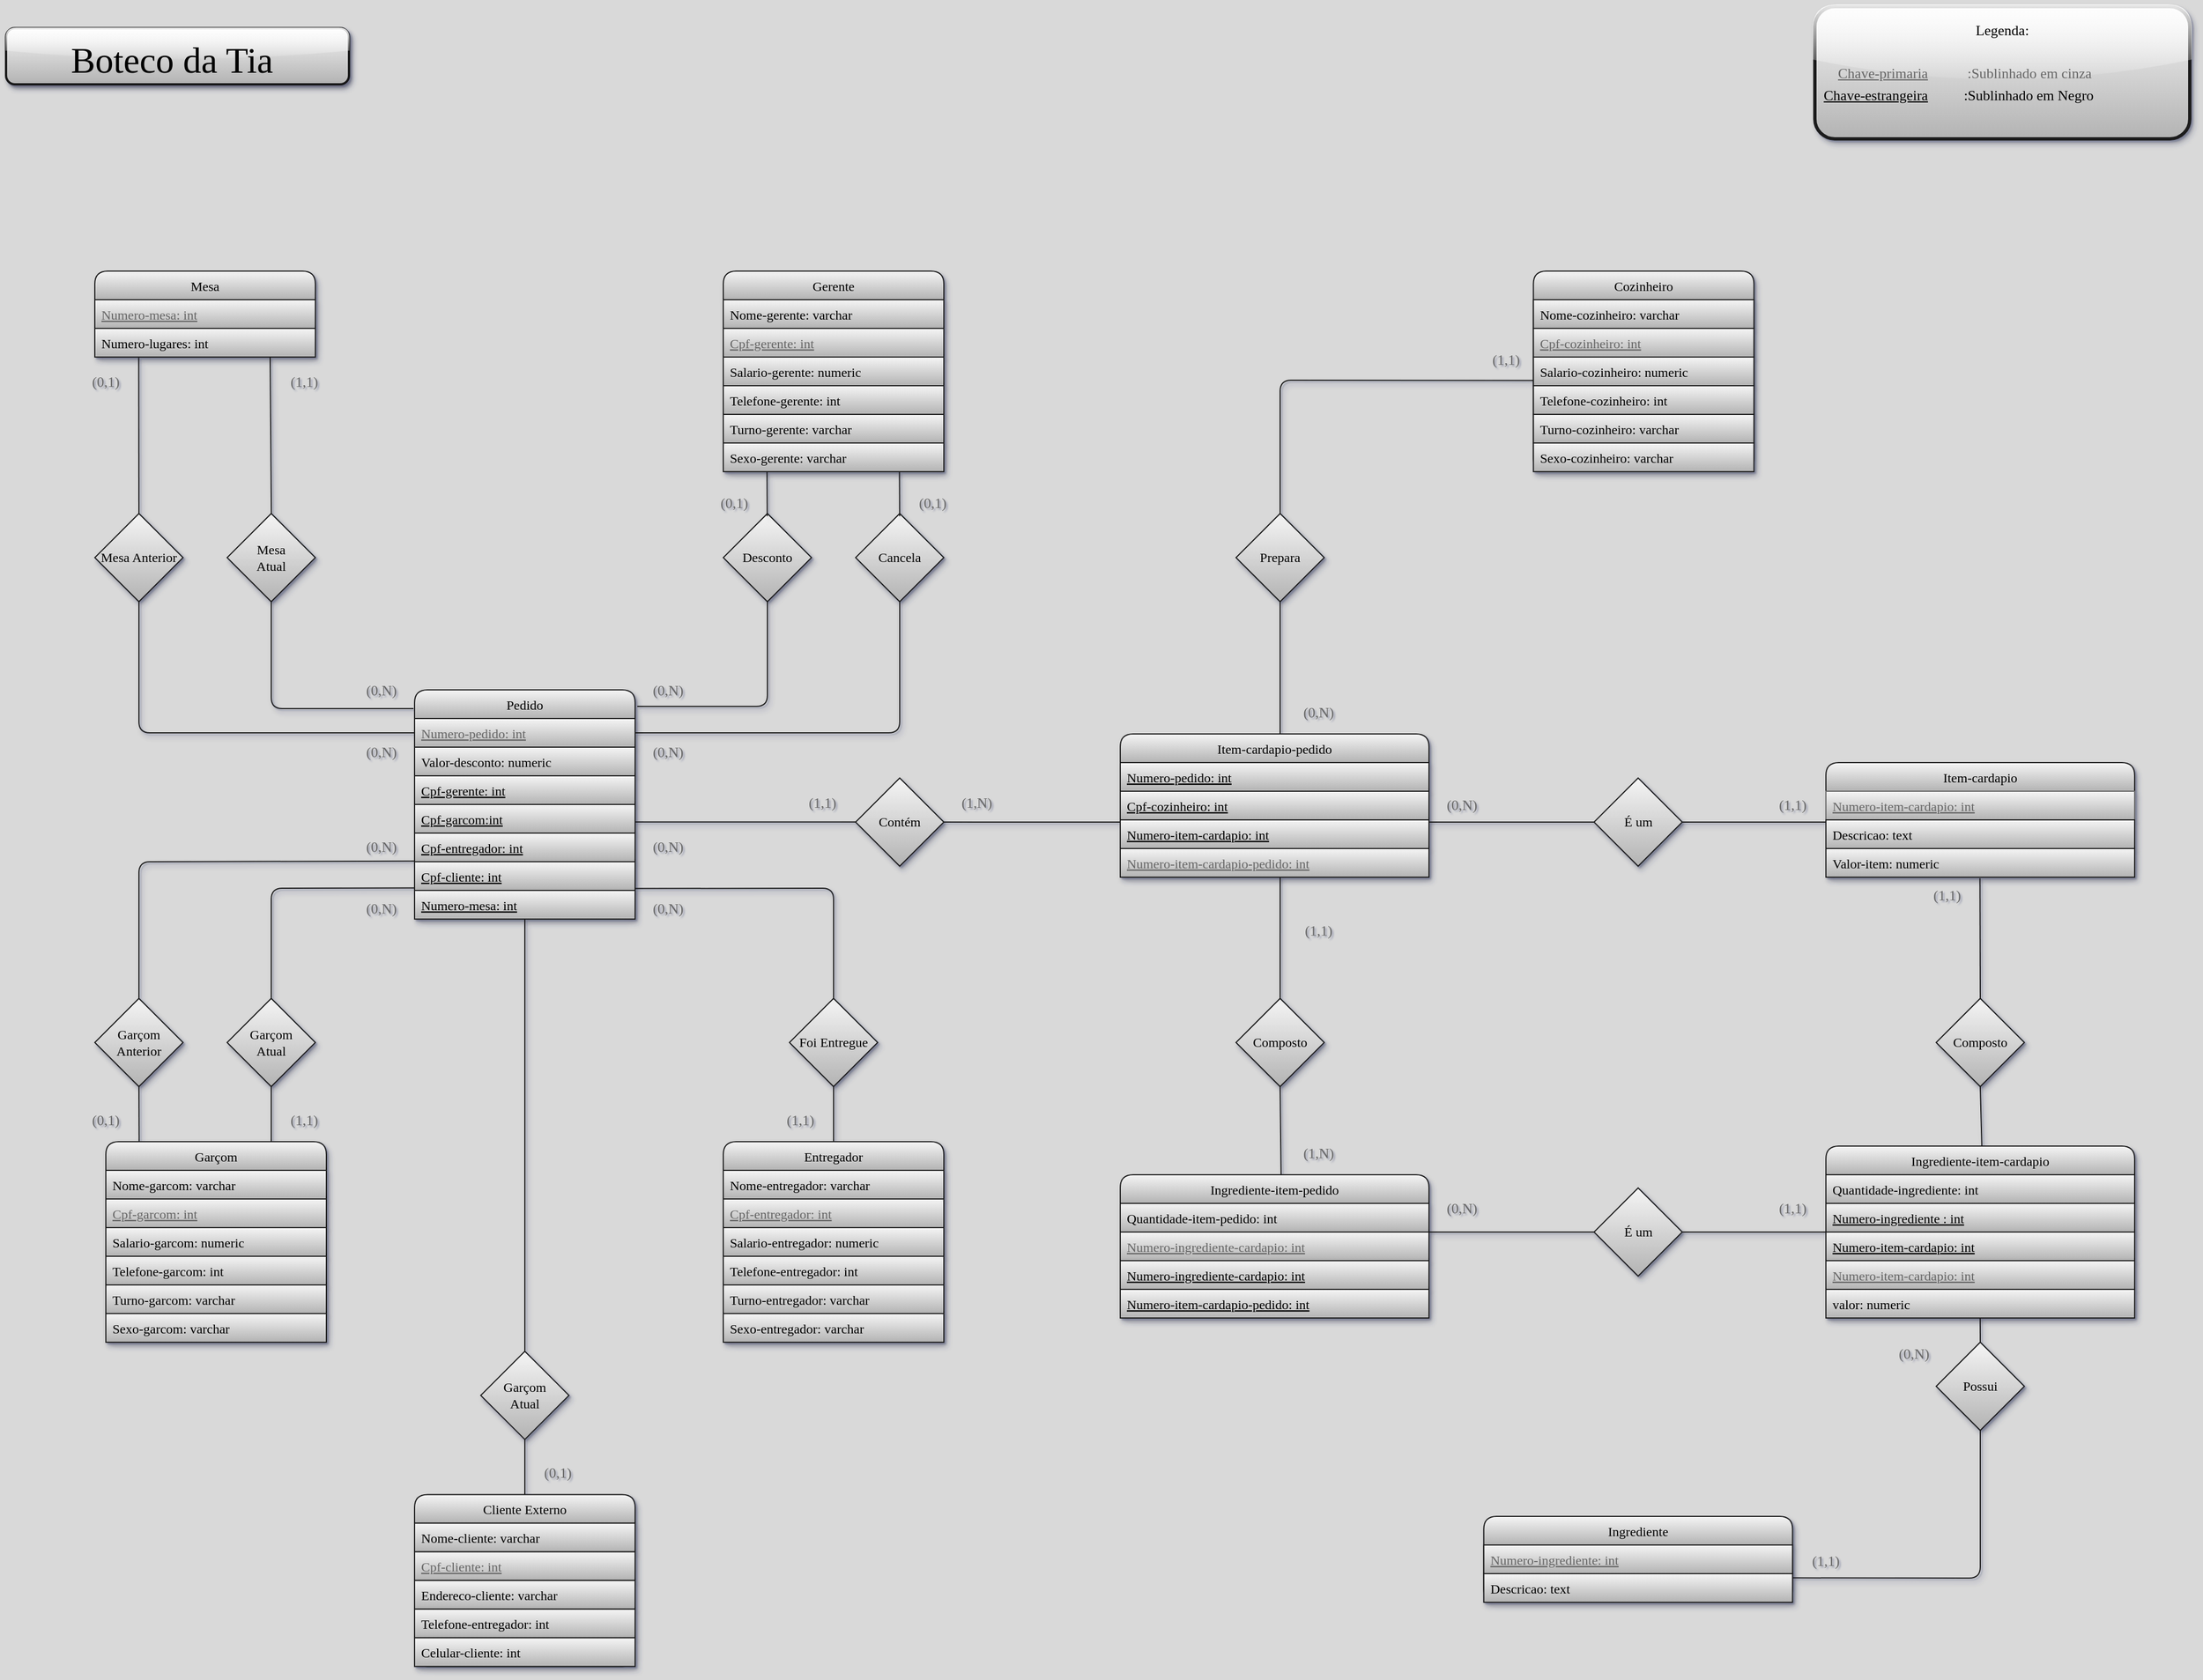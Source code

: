 <mxfile version="13.0.3" type="google"><diagram id="YV3KdfazDG-3xdHnGpaR" name="Page-1"><mxGraphModel dx="538" dy="211" grid="1" gridSize="10" guides="1" tooltips="1" connect="1" arrows="1" fold="1" page="1" pageScale="1" pageWidth="850" pageHeight="1100" background="#D9D9D9" math="0" shadow="1"><root><mxCell id="0"/><mxCell id="1" parent="0"/><mxCell id="jUBcqRV6tDkagBwIsdiO-13" value="" style="group;gradientColor=#b3b3b3;fillColor=none;strokeColor=none;rounded=1;glass=1;shadow=1;fontStyle=0;strokeWidth=3;fontSize=14;fontFamily=Ubuntu;" parent="1" vertex="1" connectable="0"><mxGeometry x="1720" y="120" width="340" height="80" as="geometry"/></mxCell><mxCell id="jUBcqRV6tDkagBwIsdiO-11" value="&lt;div style=&quot;font-size: 13px;&quot;&gt;Legenda:&lt;/div&gt;&lt;div style=&quot;font-size: 13px;&quot;&gt;&lt;br style=&quot;font-size: 13px;&quot;&gt;&lt;/div&gt;&lt;div style=&quot;font-size: 13px;&quot;&gt;&lt;br style=&quot;font-size: 13px;&quot;&gt;&lt;/div&gt;&lt;div style=&quot;font-size: 13px;&quot;&gt;&lt;br style=&quot;font-size: 13px;&quot;&gt;&lt;/div&gt;&lt;div style=&quot;font-size: 13px;&quot;&gt;&lt;br style=&quot;font-size: 13px;&quot;&gt;&lt;/div&gt;&lt;div style=&quot;font-size: 13px;&quot;&gt;&lt;br style=&quot;font-size: 13px;&quot;&gt;&lt;/div&gt;" style="rounded=1;whiteSpace=wrap;html=1;align=center;gradientColor=#b3b3b3;fillColor=#f5f5f5;strokeColor=#1A1A1A;shadow=1;glass=1;fontStyle=0;strokeWidth=3;fontSize=13;fontFamily=Ubuntu;" parent="jUBcqRV6tDkagBwIsdiO-13" vertex="1"><mxGeometry y="-40" width="340" height="120" as="geometry"/></mxCell><mxCell id="jUBcqRV6tDkagBwIsdiO-9" value="&amp;nbsp;&amp;nbsp;&amp;nbsp; &lt;u style=&quot;font-size: 13px&quot;&gt;&lt;font style=&quot;font-size: 13px&quot;&gt;Chave-primaria&lt;/font&gt;&lt;/u&gt;&lt;span style=&quot;font-size: 13px&quot;&gt;&lt;font style=&quot;font-size: 13px&quot;&gt;&amp;nbsp;&amp;nbsp;&amp;nbsp;&amp;nbsp;&amp;nbsp;&amp;nbsp;&amp;nbsp;&amp;nbsp;&amp;nbsp;&amp;nbsp; &lt;/font&gt;&lt;/span&gt;&lt;span style=&quot;font-size: 13px&quot;&gt;&lt;font style=&quot;font-size: 13px&quot;&gt;:&lt;/font&gt;&lt;/span&gt;&lt;span style=&quot;font-size: 13px&quot;&gt;&lt;font style=&quot;font-size: 13px&quot;&gt;Sublinhado&lt;/font&gt;&lt;/span&gt; em cinza" style="text;html=1;strokeColor=none;fillColor=none;align=left;verticalAlign=middle;whiteSpace=wrap;rounded=0;gradientColor=none;shadow=1;glass=1;fontStyle=0;strokeWidth=3;fontSize=13;fontColor=#666666;fontFamily=Ubuntu;" parent="jUBcqRV6tDkagBwIsdiO-13" vertex="1"><mxGeometry x="6.069" y="10" width="325.431" height="20" as="geometry"/></mxCell><mxCell id="jUBcqRV6tDkagBwIsdiO-10" value="&lt;u&gt;&lt;span style=&quot;font-size: 13px&quot;&gt;&lt;font style=&quot;font-size: 13px&quot;&gt;Chave-estrangeira&lt;/font&gt;&lt;/span&gt;&lt;/u&gt;&lt;span style=&quot;font-size: 13px&quot;&gt;&lt;font style=&quot;font-size: 13px&quot;&gt; &amp;nbsp;&amp;nbsp; &amp;nbsp; &amp;nbsp; &amp;nbsp; :Sublinhado em Negro&lt;/font&gt;&lt;/span&gt;&lt;u&gt;&lt;span style=&quot;font-size: 13px&quot;&gt;&lt;font style=&quot;font-size: 13px&quot;&gt;&lt;br&gt;&lt;/font&gt;&lt;/span&gt;&lt;/u&gt;" style="text;html=1;strokeColor=none;fillColor=none;align=left;verticalAlign=middle;whiteSpace=wrap;rounded=0;gradientColor=none;shadow=1;glass=1;fontStyle=0;strokeWidth=3;fontSize=13;fontColor=#000000;fontFamily=Ubuntu;" parent="jUBcqRV6tDkagBwIsdiO-13" vertex="1"><mxGeometry x="6.069" y="30" width="316.931" height="20" as="geometry"/></mxCell><mxCell id="jUBcqRV6tDkagBwIsdiO-94" value="&lt;div&gt;Mesa Anterior&lt;/div&gt;" style="rhombus;whiteSpace=wrap;html=1;rounded=0;shadow=1;glass=0;align=center;gradientColor=#b3b3b3;fillColor=#f5f5f5;strokeColor=#1A1A1A;fontStyle=0;fontFamily=Ubuntu;" parent="1" vertex="1"><mxGeometry x="160" y="540" width="80" height="80" as="geometry"/></mxCell><mxCell id="jUBcqRV6tDkagBwIsdiO-95" value="&lt;div&gt;Mesa &lt;br&gt;&lt;/div&gt;&lt;div&gt;Atual&lt;/div&gt;" style="rhombus;whiteSpace=wrap;html=1;rounded=0;shadow=1;glass=0;align=center;gradientColor=#b3b3b3;fillColor=#f5f5f5;strokeColor=#1A1A1A;fontStyle=0;fontFamily=Ubuntu;" parent="1" vertex="1"><mxGeometry x="280" y="540" width="80" height="80" as="geometry"/></mxCell><mxCell id="jUBcqRV6tDkagBwIsdiO-96" value="Desconto" style="rhombus;whiteSpace=wrap;html=1;rounded=0;shadow=1;glass=0;align=center;gradientColor=#b3b3b3;fillColor=#f5f5f5;strokeColor=#1A1A1A;fontStyle=0;fontFamily=Ubuntu;" parent="1" vertex="1"><mxGeometry x="730" y="540" width="80" height="80" as="geometry"/></mxCell><mxCell id="jUBcqRV6tDkagBwIsdiO-97" value="Cancela" style="rhombus;whiteSpace=wrap;html=1;rounded=0;shadow=1;glass=0;align=center;gradientColor=#b3b3b3;fillColor=#f5f5f5;strokeColor=#1A1A1A;fontStyle=0;fontFamily=Ubuntu;" parent="1" vertex="1"><mxGeometry x="850" y="540" width="80" height="80" as="geometry"/></mxCell><mxCell id="jUBcqRV6tDkagBwIsdiO-98" value="" style="endArrow=none;html=1;fontColor=#000000;exitX=0.5;exitY=0;exitDx=0;exitDy=0;entryX=0.199;entryY=1.022;entryDx=0;entryDy=0;entryPerimeter=0;gradientColor=#b3b3b3;fillColor=#f5f5f5;strokeColor=#1A1A1A;shadow=1;fontStyle=0;fontFamily=Ubuntu;" parent="1" source="jUBcqRV6tDkagBwIsdiO-94" target="jUBcqRV6tDkagBwIsdiO-20" edge="1"><mxGeometry width="50" height="50" relative="1" as="geometry"><mxPoint x="720" y="640" as="sourcePoint"/><mxPoint x="770" y="590" as="targetPoint"/></mxGeometry></mxCell><mxCell id="jUBcqRV6tDkagBwIsdiO-99" value="" style="endArrow=none;html=1;fontColor=#000000;exitX=0.5;exitY=0;exitDx=0;exitDy=0;entryX=0.795;entryY=1.003;entryDx=0;entryDy=0;entryPerimeter=0;gradientColor=#b3b3b3;fillColor=#f5f5f5;strokeColor=#1A1A1A;shadow=1;fontStyle=0;fontFamily=Ubuntu;" parent="1" target="jUBcqRV6tDkagBwIsdiO-20" edge="1"><mxGeometry width="50" height="50" relative="1" as="geometry"><mxPoint x="320.1" y="540" as="sourcePoint"/><mxPoint x="319.9" y="499.572" as="targetPoint"/></mxGeometry></mxCell><mxCell id="jUBcqRV6tDkagBwIsdiO-100" value="" style="endArrow=none;html=1;fontColor=#000000;exitX=0.5;exitY=0;exitDx=0;exitDy=0;entryX=0.199;entryY=1.022;entryDx=0;entryDy=0;entryPerimeter=0;gradientColor=#b3b3b3;fillColor=#f5f5f5;strokeColor=#1A1A1A;shadow=1;fontStyle=0;fontFamily=Ubuntu;" parent="1" edge="1"><mxGeometry width="50" height="50" relative="1" as="geometry"><mxPoint x="769.86" y="542.43" as="sourcePoint"/><mxPoint x="769.66" y="502.002" as="targetPoint"/></mxGeometry></mxCell><mxCell id="jUBcqRV6tDkagBwIsdiO-101" value="" style="endArrow=none;html=1;fontColor=#000000;exitX=0.5;exitY=0;exitDx=0;exitDy=0;entryX=0.199;entryY=1.022;entryDx=0;entryDy=0;entryPerimeter=0;gradientColor=#b3b3b3;fillColor=#f5f5f5;strokeColor=#1A1A1A;shadow=1;fontStyle=0;fontFamily=Ubuntu;" parent="1" edge="1"><mxGeometry width="50" height="50" relative="1" as="geometry"><mxPoint x="889.96" y="542.43" as="sourcePoint"/><mxPoint x="889.76" y="502.002" as="targetPoint"/></mxGeometry></mxCell><mxCell id="jUBcqRV6tDkagBwIsdiO-102" value="" style="endArrow=none;html=1;fontColor=#000000;exitX=0.5;exitY=1;exitDx=0;exitDy=0;entryX=0;entryY=0.5;entryDx=0;entryDy=0;gradientColor=#b3b3b3;fillColor=#f5f5f5;strokeColor=#1A1A1A;shadow=1;fontStyle=0;fontFamily=Ubuntu;" parent="1" source="jUBcqRV6tDkagBwIsdiO-94" target="jUBcqRV6tDkagBwIsdiO-55" edge="1"><mxGeometry width="50" height="50" relative="1" as="geometry"><mxPoint x="440" y="610" as="sourcePoint"/><mxPoint x="490" y="560" as="targetPoint"/><Array as="points"><mxPoint x="200" y="739"/></Array></mxGeometry></mxCell><mxCell id="jUBcqRV6tDkagBwIsdiO-103" value="" style="endArrow=none;html=1;fontColor=#000000;exitX=0.5;exitY=1;exitDx=0;exitDy=0;entryX=-0.005;entryY=0.082;entryDx=0;entryDy=0;entryPerimeter=0;gradientColor=#b3b3b3;fillColor=#f5f5f5;strokeColor=#1A1A1A;shadow=1;fontStyle=0;fontFamily=Ubuntu;" parent="1" source="jUBcqRV6tDkagBwIsdiO-95" target="jUBcqRV6tDkagBwIsdiO-43" edge="1"><mxGeometry width="50" height="50" relative="1" as="geometry"><mxPoint x="210" y="630" as="sourcePoint"/><mxPoint x="460" y="749" as="targetPoint"/><Array as="points"><mxPoint x="320" y="717"/></Array></mxGeometry></mxCell><mxCell id="jUBcqRV6tDkagBwIsdiO-104" value="" style="endArrow=none;html=1;fontColor=#000000;entryX=0.5;entryY=1;entryDx=0;entryDy=0;exitX=1.01;exitY=0.072;exitDx=0;exitDy=0;exitPerimeter=0;gradientColor=#b3b3b3;fillColor=#f5f5f5;strokeColor=#1A1A1A;shadow=1;fontStyle=0;fontFamily=Ubuntu;" parent="1" source="jUBcqRV6tDkagBwIsdiO-43" target="jUBcqRV6tDkagBwIsdiO-96" edge="1"><mxGeometry width="50" height="50" relative="1" as="geometry"><mxPoint x="550" y="650" as="sourcePoint"/><mxPoint x="600" y="600" as="targetPoint"/><Array as="points"><mxPoint x="770" y="715"/></Array></mxGeometry></mxCell><mxCell id="jUBcqRV6tDkagBwIsdiO-105" value="" style="endArrow=none;html=1;fontColor=#000000;entryX=0.5;entryY=1;entryDx=0;entryDy=0;exitX=1;exitY=0.5;exitDx=0;exitDy=0;gradientColor=#b3b3b3;fillColor=#f5f5f5;strokeColor=#1A1A1A;shadow=1;fontStyle=0;fontFamily=Ubuntu;" parent="1" source="jUBcqRV6tDkagBwIsdiO-55" target="jUBcqRV6tDkagBwIsdiO-97" edge="1"><mxGeometry width="50" height="50" relative="1" as="geometry"><mxPoint x="550" y="650" as="sourcePoint"/><mxPoint x="600" y="600" as="targetPoint"/><Array as="points"><mxPoint x="890" y="739"/></Array></mxGeometry></mxCell><mxCell id="jUBcqRV6tDkagBwIsdiO-106" value="&lt;div&gt;Garçom Anterior&lt;/div&gt;" style="rhombus;whiteSpace=wrap;html=1;rounded=0;shadow=1;glass=0;align=center;gradientColor=#b3b3b3;fillColor=#f5f5f5;strokeColor=#1A1A1A;fontStyle=0;fontFamily=Ubuntu;" parent="1" vertex="1"><mxGeometry x="160" y="980" width="80" height="80" as="geometry"/></mxCell><mxCell id="jUBcqRV6tDkagBwIsdiO-107" value="&lt;div&gt;Garçom&lt;br&gt;&lt;/div&gt;&lt;div&gt;Atual&lt;/div&gt;" style="rhombus;whiteSpace=wrap;html=1;rounded=0;shadow=1;glass=0;align=center;gradientColor=#b3b3b3;fillColor=#f5f5f5;strokeColor=#1A1A1A;fontStyle=0;fontFamily=Ubuntu;" parent="1" vertex="1"><mxGeometry x="280" y="980" width="80" height="80" as="geometry"/></mxCell><mxCell id="jUBcqRV6tDkagBwIsdiO-108" value="" style="endArrow=none;html=1;fontColor=#000000;exitX=0.5;exitY=0;exitDx=0;exitDy=0;entryX=0;entryY=0.915;entryDx=0;entryDy=0;entryPerimeter=0;gradientColor=#b3b3b3;fillColor=#f5f5f5;strokeColor=#1A1A1A;shadow=1;fontStyle=0;fontFamily=Ubuntu;" parent="1" source="jUBcqRV6tDkagBwIsdiO-107" target="jUBcqRV6tDkagBwIsdiO-52" edge="1"><mxGeometry width="50" height="50" relative="1" as="geometry"><mxPoint x="650" y="920" as="sourcePoint"/><mxPoint x="700" y="870" as="targetPoint"/><Array as="points"><mxPoint x="320" y="880"/></Array></mxGeometry></mxCell><mxCell id="jUBcqRV6tDkagBwIsdiO-109" value="" style="endArrow=none;html=1;fontColor=#000000;entryX=-0.001;entryY=0.976;entryDx=0;entryDy=0;entryPerimeter=0;exitX=0.5;exitY=0;exitDx=0;exitDy=0;gradientColor=#b3b3b3;fillColor=#f5f5f5;strokeColor=#1A1A1A;shadow=1;fontStyle=0;fontFamily=Ubuntu;" parent="1" source="jUBcqRV6tDkagBwIsdiO-106" target="jUBcqRV6tDkagBwIsdiO-51" edge="1"><mxGeometry width="50" height="50" relative="1" as="geometry"><mxPoint x="650" y="920" as="sourcePoint"/><mxPoint x="700" y="870" as="targetPoint"/><Array as="points"><mxPoint x="200" y="856"/></Array></mxGeometry></mxCell><mxCell id="jUBcqRV6tDkagBwIsdiO-110" value="" style="endArrow=none;html=1;fontColor=#000000;entryX=0.5;entryY=1;entryDx=0;entryDy=0;exitX=0.151;exitY=-0.001;exitDx=0;exitDy=0;exitPerimeter=0;gradientColor=#b3b3b3;fillColor=#f5f5f5;strokeColor=#1A1A1A;shadow=1;fontStyle=0;fontFamily=Ubuntu;" parent="1" source="jUBcqRV6tDkagBwIsdiO-21" target="jUBcqRV6tDkagBwIsdiO-106" edge="1"><mxGeometry width="50" height="50" relative="1" as="geometry"><mxPoint x="350" y="1080" as="sourcePoint"/><mxPoint x="400" y="1030" as="targetPoint"/></mxGeometry></mxCell><mxCell id="jUBcqRV6tDkagBwIsdiO-111" value="" style="endArrow=none;html=1;fontColor=#000000;entryX=0.5;entryY=1;entryDx=0;entryDy=0;exitX=0.75;exitY=0;exitDx=0;exitDy=0;gradientColor=#b3b3b3;fillColor=#f5f5f5;strokeColor=#1A1A1A;shadow=1;fontStyle=0;fontFamily=Ubuntu;" parent="1" source="jUBcqRV6tDkagBwIsdiO-21" target="jUBcqRV6tDkagBwIsdiO-107" edge="1"><mxGeometry width="50" height="50" relative="1" as="geometry"><mxPoint x="350" y="1080" as="sourcePoint"/><mxPoint x="400" y="1030" as="targetPoint"/></mxGeometry></mxCell><mxCell id="jUBcqRV6tDkagBwIsdiO-112" value="Foi Entregue" style="rhombus;whiteSpace=wrap;html=1;rounded=0;shadow=1;glass=0;align=center;gradientColor=#b3b3b3;fillColor=#f5f5f5;strokeColor=#1A1A1A;fontStyle=0;fontFamily=Ubuntu;" parent="1" vertex="1"><mxGeometry x="790" y="980" width="80" height="80" as="geometry"/></mxCell><mxCell id="jUBcqRV6tDkagBwIsdiO-113" value="" style="endArrow=none;html=1;fontColor=#000000;entryX=0.5;entryY=0;entryDx=0;entryDy=0;exitX=1.001;exitY=0.933;exitDx=0;exitDy=0;exitPerimeter=0;gradientColor=#b3b3b3;fillColor=#f5f5f5;strokeColor=#1A1A1A;shadow=1;fontStyle=0;fontFamily=Ubuntu;" parent="1" source="jUBcqRV6tDkagBwIsdiO-52" target="jUBcqRV6tDkagBwIsdiO-112" edge="1"><mxGeometry width="50" height="50" relative="1" as="geometry"><mxPoint x="660" y="880" as="sourcePoint"/><mxPoint x="810" y="890" as="targetPoint"/><Array as="points"><mxPoint x="830" y="880"/></Array></mxGeometry></mxCell><mxCell id="jUBcqRV6tDkagBwIsdiO-114" value="" style="endArrow=none;html=1;fontColor=#000000;entryX=0.5;entryY=1;entryDx=0;entryDy=0;exitX=0.5;exitY=0;exitDx=0;exitDy=0;gradientColor=#b3b3b3;fillColor=#f5f5f5;strokeColor=#1A1A1A;shadow=1;fontStyle=0;fontFamily=Ubuntu;" parent="1" source="jUBcqRV6tDkagBwIsdiO-28" target="jUBcqRV6tDkagBwIsdiO-112" edge="1"><mxGeometry width="50" height="50" relative="1" as="geometry"><mxPoint x="730" y="1070" as="sourcePoint"/><mxPoint x="780" y="1020" as="targetPoint"/></mxGeometry></mxCell><mxCell id="jUBcqRV6tDkagBwIsdiO-116" value="&lt;div&gt;Garçom&lt;br&gt;&lt;/div&gt;&lt;div&gt;Atual&lt;/div&gt;" style="rhombus;whiteSpace=wrap;html=1;rounded=0;shadow=1;glass=0;align=center;gradientColor=#b3b3b3;fillColor=#f5f5f5;strokeColor=#1A1A1A;fontStyle=0;fontFamily=Ubuntu;" parent="1" vertex="1"><mxGeometry x="510" y="1300.21" width="80" height="80" as="geometry"/></mxCell><mxCell id="jUBcqRV6tDkagBwIsdiO-117" value="" style="endArrow=none;html=1;fontColor=#000000;exitX=0.5;exitY=0;exitDx=0;exitDy=0;gradientColor=#b3b3b3;fillColor=#f5f5f5;strokeColor=#1A1A1A;shadow=1;fontStyle=0;fontFamily=Ubuntu;" parent="1" source="jUBcqRV6tDkagBwIsdiO-116" target="jUBcqRV6tDkagBwIsdiO-53" edge="1"><mxGeometry width="50" height="50" relative="1" as="geometry"><mxPoint x="880" y="1240.21" as="sourcePoint"/><mxPoint x="720" y="1199" as="targetPoint"/><Array as="points"><mxPoint x="550" y="1200.21"/></Array></mxGeometry></mxCell><mxCell id="jUBcqRV6tDkagBwIsdiO-118" value="" style="endArrow=none;html=1;fontColor=#000000;entryX=0.5;entryY=1;entryDx=0;entryDy=0;exitX=0.75;exitY=0;exitDx=0;exitDy=0;gradientColor=#b3b3b3;fillColor=#f5f5f5;strokeColor=#1A1A1A;shadow=1;fontStyle=0;fontFamily=Ubuntu;" parent="1" target="jUBcqRV6tDkagBwIsdiO-116" edge="1"><mxGeometry width="50" height="50" relative="1" as="geometry"><mxPoint x="550" y="1430.21" as="sourcePoint"/><mxPoint x="630" y="1350.21" as="targetPoint"/></mxGeometry></mxCell><mxCell id="jUBcqRV6tDkagBwIsdiO-122" value="Prepara" style="rhombus;whiteSpace=wrap;html=1;rounded=0;shadow=1;glass=0;align=center;gradientColor=#b3b3b3;fillColor=#f5f5f5;strokeColor=#1A1A1A;fontStyle=0;fontFamily=Ubuntu;" parent="1" vertex="1"><mxGeometry x="1195" y="540" width="80" height="80" as="geometry"/></mxCell><mxCell id="jUBcqRV6tDkagBwIsdiO-123" value="" style="endArrow=none;html=1;fontColor=#000000;exitX=0.5;exitY=0;exitDx=0;exitDy=0;entryX=0.001;entryY=0.817;entryDx=0;entryDy=0;entryPerimeter=0;gradientColor=#b3b3b3;fillColor=#f5f5f5;strokeColor=#1A1A1A;shadow=1;fontStyle=0;fontFamily=Ubuntu;" parent="1" source="jUBcqRV6tDkagBwIsdiO-122" target="jUBcqRV6tDkagBwIsdiO-38" edge="1"><mxGeometry width="50" height="50" relative="1" as="geometry"><mxPoint x="1240" y="520" as="sourcePoint"/><mxPoint x="1370" y="419.79" as="targetPoint"/><Array as="points"><mxPoint x="1235" y="419"/></Array></mxGeometry></mxCell><mxCell id="jUBcqRV6tDkagBwIsdiO-124" value="" style="endArrow=none;html=1;fontColor=#000000;entryX=0.5;entryY=1;entryDx=0;entryDy=0;exitX=0.75;exitY=0;exitDx=0;exitDy=0;gradientColor=#b3b3b3;fillColor=#f5f5f5;strokeColor=#1A1A1A;shadow=1;fontStyle=0;fontFamily=Ubuntu;" parent="1" target="jUBcqRV6tDkagBwIsdiO-122" edge="1"><mxGeometry width="50" height="50" relative="1" as="geometry"><mxPoint x="1235" y="740" as="sourcePoint"/><mxPoint x="1315" y="660" as="targetPoint"/></mxGeometry></mxCell><mxCell id="jUBcqRV6tDkagBwIsdiO-125" value="" style="endArrow=none;html=1;fontColor=#000000;exitX=0.999;exitY=0.611;exitDx=0;exitDy=0;exitPerimeter=0;gradientColor=#b3b3b3;fillColor=#f5f5f5;strokeColor=#1A1A1A;shadow=1;fontStyle=0;fontFamily=Ubuntu;" parent="1" source="jUBcqRV6tDkagBwIsdiO-50" edge="1"><mxGeometry width="50" height="50" relative="1" as="geometry"><mxPoint x="970" y="820" as="sourcePoint"/><mxPoint x="1090" y="820" as="targetPoint"/></mxGeometry></mxCell><mxCell id="jUBcqRV6tDkagBwIsdiO-119" value="Contém" style="rhombus;whiteSpace=wrap;html=1;rounded=0;shadow=1;glass=0;align=center;gradientColor=#b3b3b3;fillColor=#f5f5f5;strokeColor=#1A1A1A;fontStyle=0;fontFamily=Ubuntu;" parent="1" vertex="1"><mxGeometry x="850" y="780" width="80" height="80" as="geometry"/></mxCell><mxCell id="jUBcqRV6tDkagBwIsdiO-126" value="" style="endArrow=none;html=1;fontColor=#000000;entryX=0.001;entryY=0.078;entryDx=0;entryDy=0;entryPerimeter=0;gradientColor=#b3b3b3;fillColor=#f5f5f5;strokeColor=#1A1A1A;shadow=1;fontStyle=0;fontFamily=Ubuntu;" parent="1" edge="1"><mxGeometry width="50" height="50" relative="1" as="geometry"><mxPoint x="1370" y="820" as="sourcePoint"/><mxPoint x="1730.0" y="820.028" as="targetPoint"/></mxGeometry></mxCell><mxCell id="jUBcqRV6tDkagBwIsdiO-127" value="É um" style="rhombus;whiteSpace=wrap;html=1;rounded=0;shadow=1;glass=0;align=center;gradientColor=#b3b3b3;fillColor=#f5f5f5;strokeColor=#1A1A1A;fontStyle=0;fontFamily=Ubuntu;" parent="1" vertex="1"><mxGeometry x="1519.72" y="780" width="80" height="80" as="geometry"/></mxCell><mxCell id="jUBcqRV6tDkagBwIsdiO-128" value="" style="endArrow=none;html=1;fontColor=#000000;entryX=0.001;entryY=0.078;entryDx=0;entryDy=0;entryPerimeter=0;gradientColor=#b3b3b3;fillColor=#f5f5f5;strokeColor=#1A1A1A;shadow=1;fontStyle=0;fontFamily=Ubuntu;" parent="1" edge="1"><mxGeometry width="50" height="50" relative="1" as="geometry"><mxPoint x="1370" y="1192" as="sourcePoint"/><mxPoint x="1730" y="1192.028" as="targetPoint"/></mxGeometry></mxCell><mxCell id="jUBcqRV6tDkagBwIsdiO-129" value="É um" style="rhombus;whiteSpace=wrap;html=1;rounded=0;shadow=1;glass=0;align=center;gradientColor=#b3b3b3;fillColor=#f5f5f5;strokeColor=#1A1A1A;fontStyle=0;fontFamily=Ubuntu;" parent="1" vertex="1"><mxGeometry x="1519.72" y="1152" width="80" height="80" as="geometry"/></mxCell><mxCell id="jUBcqRV6tDkagBwIsdiO-130" value="Composto" style="rhombus;whiteSpace=wrap;html=1;rounded=0;shadow=1;glass=0;align=center;gradientColor=#b3b3b3;fillColor=#f5f5f5;strokeColor=#1A1A1A;fontStyle=0;fontFamily=Ubuntu;" parent="1" vertex="1"><mxGeometry x="1195" y="980" width="80" height="80" as="geometry"/></mxCell><mxCell id="jUBcqRV6tDkagBwIsdiO-131" value="" style="endArrow=none;html=1;fontColor=#000000;exitX=0.5;exitY=0;exitDx=0;exitDy=0;entryX=0.518;entryY=1.006;entryDx=0;entryDy=0;entryPerimeter=0;gradientColor=#b3b3b3;fillColor=#f5f5f5;strokeColor=#1A1A1A;shadow=1;fontStyle=0;fontFamily=Ubuntu;" parent="1" source="jUBcqRV6tDkagBwIsdiO-130" target="jUBcqRV6tDkagBwIsdiO-73" edge="1"><mxGeometry width="50" height="50" relative="1" as="geometry"><mxPoint x="1270" y="930" as="sourcePoint"/><mxPoint x="1320" y="880" as="targetPoint"/></mxGeometry></mxCell><mxCell id="jUBcqRV6tDkagBwIsdiO-132" value="" style="endArrow=none;html=1;fontColor=#000000;exitX=0.5;exitY=1;exitDx=0;exitDy=0;entryX=0.521;entryY=0.003;entryDx=0;entryDy=0;entryPerimeter=0;gradientColor=#b3b3b3;fillColor=#f5f5f5;strokeColor=#1A1A1A;shadow=1;fontStyle=0;fontFamily=Ubuntu;" parent="1" source="jUBcqRV6tDkagBwIsdiO-130" target="jUBcqRV6tDkagBwIsdiO-90" edge="1"><mxGeometry width="50" height="50" relative="1" as="geometry"><mxPoint x="1270" y="970" as="sourcePoint"/><mxPoint x="1320" y="920" as="targetPoint"/></mxGeometry></mxCell><mxCell id="jUBcqRV6tDkagBwIsdiO-134" value="Composto" style="rhombus;whiteSpace=wrap;html=1;rounded=0;shadow=1;glass=0;align=center;gradientColor=#b3b3b3;fillColor=#f5f5f5;strokeColor=#1A1A1A;fontStyle=0;fontFamily=Ubuntu;" parent="1" vertex="1"><mxGeometry x="1830" y="980" width="80" height="80" as="geometry"/></mxCell><mxCell id="jUBcqRV6tDkagBwIsdiO-135" value="" style="endArrow=none;html=1;fontColor=#000000;exitX=0.5;exitY=0;exitDx=0;exitDy=0;entryX=0.499;entryY=1.038;entryDx=0;entryDy=0;entryPerimeter=0;gradientColor=#b3b3b3;fillColor=#f5f5f5;strokeColor=#1A1A1A;shadow=1;fontStyle=0;fontFamily=Ubuntu;" parent="1" source="jUBcqRV6tDkagBwIsdiO-134" target="jUBcqRV6tDkagBwIsdiO-78" edge="1"><mxGeometry width="50" height="50" relative="1" as="geometry"><mxPoint x="1905" y="929.69" as="sourcePoint"/><mxPoint x="1870.04" y="895.846" as="targetPoint"/></mxGeometry></mxCell><mxCell id="jUBcqRV6tDkagBwIsdiO-136" value="" style="endArrow=none;html=1;fontColor=#000000;exitX=0.5;exitY=1;exitDx=0;exitDy=0;gradientColor=#b3b3b3;fillColor=#f5f5f5;strokeColor=#1A1A1A;shadow=1;fontStyle=0;fontFamily=Ubuntu;entryX=0.505;entryY=-0.002;entryDx=0;entryDy=0;entryPerimeter=0;" parent="1" source="jUBcqRV6tDkagBwIsdiO-134" target="jUBcqRV6tDkagBwIsdiO-86" edge="1"><mxGeometry width="50" height="50" relative="1" as="geometry"><mxPoint x="1905" y="969.69" as="sourcePoint"/><mxPoint x="1870" y="1130" as="targetPoint"/></mxGeometry></mxCell><mxCell id="jUBcqRV6tDkagBwIsdiO-137" value="Possui" style="rhombus;whiteSpace=wrap;html=1;rounded=0;shadow=1;glass=0;align=center;gradientColor=#b3b3b3;fillColor=#f5f5f5;strokeColor=#1A1A1A;fontStyle=0;fontFamily=Ubuntu;" parent="1" vertex="1"><mxGeometry x="1830" y="1292" width="80" height="80" as="geometry"/></mxCell><mxCell id="jUBcqRV6tDkagBwIsdiO-138" value="" style="endArrow=none;html=1;fontColor=#000000;entryX=0.199;entryY=1.022;entryDx=0;entryDy=0;entryPerimeter=0;gradientColor=#b3b3b3;fillColor=#f5f5f5;strokeColor=#1A1A1A;shadow=1;fontStyle=0;fontFamily=Ubuntu;exitX=0.5;exitY=0;exitDx=0;exitDy=0;" parent="1" source="jUBcqRV6tDkagBwIsdiO-137" edge="1"><mxGeometry width="50" height="50" relative="1" as="geometry"><mxPoint x="1870" y="1290" as="sourcePoint"/><mxPoint x="1869.66" y="1224.002" as="targetPoint"/></mxGeometry></mxCell><mxCell id="jUBcqRV6tDkagBwIsdiO-139" value="" style="endArrow=none;html=1;fontColor=#000000;entryX=0.5;entryY=1;entryDx=0;entryDy=0;exitX=1;exitY=0.146;exitDx=0;exitDy=0;exitPerimeter=0;gradientColor=#b3b3b3;fillColor=#f5f5f5;strokeColor=#1A1A1A;shadow=1;fontStyle=0;fontFamily=Ubuntu;" parent="1" source="jUBcqRV6tDkagBwIsdiO-84" target="jUBcqRV6tDkagBwIsdiO-137" edge="1"><mxGeometry width="50" height="50" relative="1" as="geometry"><mxPoint x="1752" y="1436.976" as="sourcePoint"/><mxPoint x="1700" y="1322" as="targetPoint"/><Array as="points"><mxPoint x="1870" y="1506"/></Array></mxGeometry></mxCell><mxCell id="Iasf5Llb-pwSWkHDW7TL-9" value="Gerente" style="swimlane;fontStyle=0;childLayout=stackLayout;horizontal=1;startSize=26;fillColor=#f5f5f5;horizontalStack=0;resizeParent=1;resizeParentMax=0;resizeLast=0;collapsible=1;marginBottom=0;shadow=1;rounded=1;gradientColor=#b3b3b3;strokeColor=#1A1A1A;fontFamily=Ubuntu;" parent="1" vertex="1"><mxGeometry x="730" y="320" width="200" height="182" as="geometry"/></mxCell><mxCell id="Iasf5Llb-pwSWkHDW7TL-10" value="Nome-gerente: varchar" style="text;strokeColor=#1A1A1A;fillColor=#f5f5f5;align=left;verticalAlign=top;spacingLeft=4;spacingRight=4;overflow=hidden;rotatable=0;points=[[0,0.5],[1,0.5]];portConstraint=eastwest;gradientColor=#b3b3b3;shadow=1;fontStyle=0;fontFamily=Ubuntu;" parent="Iasf5Llb-pwSWkHDW7TL-9" vertex="1"><mxGeometry y="26" width="200" height="26" as="geometry"/></mxCell><mxCell id="Iasf5Llb-pwSWkHDW7TL-11" value="Cpf-gerente: int" style="text;strokeColor=#1A1A1A;fillColor=#f5f5f5;align=left;verticalAlign=top;spacingLeft=4;spacingRight=4;overflow=hidden;rotatable=0;points=[[0,0.5],[1,0.5]];portConstraint=eastwest;fontStyle=4;gradientColor=#b3b3b3;shadow=1;fontColor=#666666;fontFamily=Ubuntu;" parent="Iasf5Llb-pwSWkHDW7TL-9" vertex="1"><mxGeometry y="52" width="200" height="26" as="geometry"/></mxCell><mxCell id="Iasf5Llb-pwSWkHDW7TL-12" value="Salario-gerente: numeric" style="text;strokeColor=#1A1A1A;fillColor=#f5f5f5;align=left;verticalAlign=top;spacingLeft=4;spacingRight=4;overflow=hidden;rotatable=0;points=[[0,0.5],[1,0.5]];portConstraint=eastwest;gradientColor=#b3b3b3;shadow=1;fontStyle=0;fontFamily=Ubuntu;" parent="Iasf5Llb-pwSWkHDW7TL-9" vertex="1"><mxGeometry y="78" width="200" height="26" as="geometry"/></mxCell><mxCell id="jUBcqRV6tDkagBwIsdiO-6" value="Telefone-gerente: int" style="text;strokeColor=#1A1A1A;fillColor=#f5f5f5;align=left;verticalAlign=top;spacingLeft=4;spacingRight=4;overflow=hidden;rotatable=0;points=[[0,0.5],[1,0.5]];portConstraint=eastwest;gradientColor=#b3b3b3;shadow=1;fontStyle=0;fontFamily=Ubuntu;" parent="Iasf5Llb-pwSWkHDW7TL-9" vertex="1"><mxGeometry y="104" width="200" height="26" as="geometry"/></mxCell><mxCell id="jUBcqRV6tDkagBwIsdiO-7" value="Turno-gerente: varchar" style="text;strokeColor=#1A1A1A;fillColor=#f5f5f5;align=left;verticalAlign=top;spacingLeft=4;spacingRight=4;overflow=hidden;rotatable=0;points=[[0,0.5],[1,0.5]];portConstraint=eastwest;gradientColor=#b3b3b3;shadow=1;fontStyle=0;fontFamily=Ubuntu;" parent="Iasf5Llb-pwSWkHDW7TL-9" vertex="1"><mxGeometry y="130" width="200" height="26" as="geometry"/></mxCell><mxCell id="jUBcqRV6tDkagBwIsdiO-8" value="Sexo-gerente: varchar" style="text;strokeColor=#1A1A1A;fillColor=#f5f5f5;align=left;verticalAlign=top;spacingLeft=4;spacingRight=4;overflow=hidden;rotatable=0;points=[[0,0.5],[1,0.5]];portConstraint=eastwest;gradientColor=#b3b3b3;shadow=1;fontStyle=0;fontFamily=Ubuntu;" parent="Iasf5Llb-pwSWkHDW7TL-9" vertex="1"><mxGeometry y="156" width="200" height="26" as="geometry"/></mxCell><mxCell id="jUBcqRV6tDkagBwIsdiO-14" value="Mesa" style="swimlane;fontStyle=0;childLayout=stackLayout;horizontal=1;startSize=26;fillColor=#f5f5f5;horizontalStack=0;resizeParent=1;resizeParentMax=0;resizeLast=0;collapsible=1;marginBottom=0;shadow=1;rounded=1;gradientColor=#b3b3b3;strokeColor=#1A1A1A;fontFamily=Ubuntu;" parent="1" vertex="1"><mxGeometry x="160" y="320" width="200" height="78" as="geometry"/></mxCell><mxCell id="jUBcqRV6tDkagBwIsdiO-19" value="Numero-mesa: int" style="text;strokeColor=#1A1A1A;fillColor=#f5f5f5;align=left;verticalAlign=top;spacingLeft=4;spacingRight=4;overflow=hidden;rotatable=0;points=[[0,0.5],[1,0.5]];portConstraint=eastwest;fontStyle=4;gradientColor=#b3b3b3;shadow=1;fontColor=#666666;fontFamily=Ubuntu;" parent="jUBcqRV6tDkagBwIsdiO-14" vertex="1"><mxGeometry y="26" width="200" height="26" as="geometry"/></mxCell><mxCell id="jUBcqRV6tDkagBwIsdiO-20" value="Numero-lugares: int" style="text;strokeColor=#1A1A1A;fillColor=#f5f5f5;align=left;verticalAlign=top;spacingLeft=4;spacingRight=4;overflow=hidden;rotatable=0;points=[[0,0.5],[1,0.5]];portConstraint=eastwest;gradientColor=#b3b3b3;shadow=1;fontStyle=0;fontFamily=Ubuntu;" parent="jUBcqRV6tDkagBwIsdiO-14" vertex="1"><mxGeometry y="52" width="200" height="26" as="geometry"/></mxCell><mxCell id="jUBcqRV6tDkagBwIsdiO-75" value="Item-cardapio" style="swimlane;fontStyle=0;childLayout=stackLayout;horizontal=1;startSize=26;fillColor=#f5f5f5;horizontalStack=0;resizeParent=1;resizeParentMax=0;resizeLast=0;collapsible=1;marginBottom=0;shadow=1;rounded=1;gradientColor=#b3b3b3;strokeColor=#1A1A1A;fontFamily=Ubuntu;" parent="1" vertex="1"><mxGeometry x="1730" y="766" width="280" height="104" as="geometry"/></mxCell><mxCell id="jUBcqRV6tDkagBwIsdiO-76" value="Numero-item-cardapio: int" style="text;strokeColor=#666666;fillColor=#f5f5f5;align=left;verticalAlign=top;spacingLeft=4;spacingRight=4;overflow=hidden;rotatable=0;points=[[0,0.5],[1,0.5]];portConstraint=eastwest;fontStyle=4;gradientColor=#b3b3b3;shadow=1;fontColor=#666666;fontFamily=Ubuntu;" parent="jUBcqRV6tDkagBwIsdiO-75" vertex="1"><mxGeometry y="26" width="280" height="26" as="geometry"/></mxCell><mxCell id="jUBcqRV6tDkagBwIsdiO-77" value="Descricao: text" style="text;strokeColor=#1A1A1A;fillColor=#f5f5f5;align=left;verticalAlign=top;spacingLeft=4;spacingRight=4;overflow=hidden;rotatable=0;points=[[0,0.5],[1,0.5]];portConstraint=eastwest;fontStyle=0;gradientColor=#b3b3b3;shadow=1;fontFamily=Ubuntu;" parent="jUBcqRV6tDkagBwIsdiO-75" vertex="1"><mxGeometry y="52" width="280" height="26" as="geometry"/></mxCell><mxCell id="jUBcqRV6tDkagBwIsdiO-78" value="Valor-item: numeric" style="text;strokeColor=#1A1A1A;fillColor=#f5f5f5;align=left;verticalAlign=top;spacingLeft=4;spacingRight=4;overflow=hidden;rotatable=0;points=[[0,0.5],[1,0.5]];portConstraint=eastwest;fontStyle=0;gradientColor=#b3b3b3;shadow=1;fontFamily=Ubuntu;" parent="jUBcqRV6tDkagBwIsdiO-75" vertex="1"><mxGeometry y="78" width="280" height="26" as="geometry"/></mxCell><mxCell id="jUBcqRV6tDkagBwIsdiO-43" value="Pedido" style="swimlane;fontStyle=0;childLayout=stackLayout;horizontal=1;startSize=26;fillColor=#f5f5f5;horizontalStack=0;resizeParent=1;resizeParentMax=0;resizeLast=0;collapsible=1;marginBottom=0;shadow=1;rounded=1;gradientColor=#b3b3b3;strokeColor=#1A1A1A;fontFamily=Ubuntu;" parent="1" vertex="1"><mxGeometry x="450" y="700" width="200" height="208" as="geometry"/></mxCell><mxCell id="jUBcqRV6tDkagBwIsdiO-55" value="Numero-pedido: int" style="text;strokeColor=#1A1A1A;fillColor=#f5f5f5;align=left;verticalAlign=top;spacingLeft=4;spacingRight=4;overflow=hidden;rotatable=0;points=[[0,0.5],[1,0.5]];portConstraint=eastwest;fontStyle=4;gradientColor=#b3b3b3;shadow=1;fontColor=#666666;fontFamily=Ubuntu;" parent="jUBcqRV6tDkagBwIsdiO-43" vertex="1"><mxGeometry y="26" width="200" height="26" as="geometry"/></mxCell><mxCell id="jUBcqRV6tDkagBwIsdiO-54" value="Valor-desconto: numeric" style="text;strokeColor=#1A1A1A;fillColor=#f5f5f5;align=left;verticalAlign=top;spacingLeft=4;spacingRight=4;overflow=hidden;rotatable=0;points=[[0,0.5],[1,0.5]];portConstraint=eastwest;fontStyle=0;gradientColor=#b3b3b3;shadow=1;fontFamily=Ubuntu;" parent="jUBcqRV6tDkagBwIsdiO-43" vertex="1"><mxGeometry y="52" width="200" height="26" as="geometry"/></mxCell><mxCell id="jUBcqRV6tDkagBwIsdiO-45" value="Cpf-gerente: int" style="text;strokeColor=#1A1A1A;fillColor=#f5f5f5;align=left;verticalAlign=top;spacingLeft=4;spacingRight=4;overflow=hidden;rotatable=0;points=[[0,0.5],[1,0.5]];portConstraint=eastwest;fontStyle=4;gradientColor=#b3b3b3;shadow=1;fontFamily=Ubuntu;" parent="jUBcqRV6tDkagBwIsdiO-43" vertex="1"><mxGeometry y="78" width="200" height="26" as="geometry"/></mxCell><mxCell id="jUBcqRV6tDkagBwIsdiO-50" value="Cpf-garcom:int" style="text;strokeColor=#1A1A1A;fillColor=#f5f5f5;align=left;verticalAlign=top;spacingLeft=4;spacingRight=4;overflow=hidden;rotatable=0;points=[[0,0.5],[1,0.5]];portConstraint=eastwest;fontStyle=4;gradientColor=#b3b3b3;shadow=1;fontFamily=Ubuntu;" parent="jUBcqRV6tDkagBwIsdiO-43" vertex="1"><mxGeometry y="104" width="200" height="26" as="geometry"/></mxCell><mxCell id="jUBcqRV6tDkagBwIsdiO-51" value="Cpf-entregador: int" style="text;strokeColor=#1A1A1A;fillColor=#f5f5f5;align=left;verticalAlign=top;spacingLeft=4;spacingRight=4;overflow=hidden;rotatable=0;points=[[0,0.5],[1,0.5]];portConstraint=eastwest;fontStyle=4;gradientColor=#b3b3b3;shadow=1;fontFamily=Ubuntu;" parent="jUBcqRV6tDkagBwIsdiO-43" vertex="1"><mxGeometry y="130" width="200" height="26" as="geometry"/></mxCell><mxCell id="jUBcqRV6tDkagBwIsdiO-52" value="Cpf-cliente: int" style="text;strokeColor=#1A1A1A;fillColor=#f5f5f5;align=left;verticalAlign=top;spacingLeft=4;spacingRight=4;overflow=hidden;rotatable=0;points=[[0,0.5],[1,0.5]];portConstraint=eastwest;fontStyle=4;gradientColor=#b3b3b3;shadow=1;fontFamily=Ubuntu;" parent="jUBcqRV6tDkagBwIsdiO-43" vertex="1"><mxGeometry y="156" width="200" height="26" as="geometry"/></mxCell><mxCell id="jUBcqRV6tDkagBwIsdiO-53" value="Numero-mesa: int" style="text;strokeColor=#1A1A1A;fillColor=#f5f5f5;align=left;verticalAlign=top;spacingLeft=4;spacingRight=4;overflow=hidden;rotatable=0;points=[[0,0.5],[1,0.5]];portConstraint=eastwest;fontStyle=4;gradientColor=#b3b3b3;shadow=1;labelBorderColor=none;fontFamily=Ubuntu;" parent="jUBcqRV6tDkagBwIsdiO-43" vertex="1"><mxGeometry y="182" width="200" height="26" as="geometry"/></mxCell><mxCell id="jUBcqRV6tDkagBwIsdiO-67" value="Item-cardapio-pedido" style="swimlane;fontStyle=0;childLayout=stackLayout;horizontal=1;startSize=26;fillColor=#f5f5f5;horizontalStack=0;resizeParent=1;resizeParentMax=0;resizeLast=0;collapsible=1;marginBottom=0;shadow=1;rounded=1;gradientColor=#b3b3b3;strokeColor=#1A1A1A;fontFamily=Ubuntu;" parent="1" vertex="1"><mxGeometry x="1090" y="740" width="280" height="130" as="geometry"/></mxCell><mxCell id="jUBcqRV6tDkagBwIsdiO-72" value="Numero-pedido: int" style="text;strokeColor=#1A1A1A;fillColor=#f5f5f5;align=left;verticalAlign=top;spacingLeft=4;spacingRight=4;overflow=hidden;rotatable=0;points=[[0,0.5],[1,0.5]];portConstraint=eastwest;fontStyle=4;gradientColor=#b3b3b3;shadow=1;fontFamily=Ubuntu;" parent="jUBcqRV6tDkagBwIsdiO-67" vertex="1"><mxGeometry y="26" width="280" height="26" as="geometry"/></mxCell><mxCell id="jUBcqRV6tDkagBwIsdiO-71" value="Cpf-cozinheiro: int" style="text;strokeColor=#1A1A1A;fillColor=#f5f5f5;align=left;verticalAlign=top;spacingLeft=4;spacingRight=4;overflow=hidden;rotatable=0;points=[[0,0.5],[1,0.5]];portConstraint=eastwest;fontStyle=4;gradientColor=#b3b3b3;shadow=1;fontFamily=Ubuntu;" parent="jUBcqRV6tDkagBwIsdiO-67" vertex="1"><mxGeometry y="52" width="280" height="26" as="geometry"/></mxCell><mxCell id="jUBcqRV6tDkagBwIsdiO-73" value="Numero-item-cardapio: int" style="text;strokeColor=#1A1A1A;fillColor=#f5f5f5;align=left;verticalAlign=top;spacingLeft=4;spacingRight=4;overflow=hidden;rotatable=0;points=[[0,0.5],[1,0.5]];portConstraint=eastwest;fontStyle=4;gradientColor=#b3b3b3;shadow=1;fontFamily=Ubuntu;" parent="jUBcqRV6tDkagBwIsdiO-67" vertex="1"><mxGeometry y="78" width="280" height="26" as="geometry"/></mxCell><mxCell id="jUBcqRV6tDkagBwIsdiO-68" value="Numero-item-cardapio-pedido: int" style="text;strokeColor=#1A1A1A;fillColor=#f5f5f5;align=left;verticalAlign=top;spacingLeft=4;spacingRight=4;overflow=hidden;rotatable=0;points=[[0,0.5],[1,0.5]];portConstraint=eastwest;fontStyle=4;gradientColor=#b3b3b3;shadow=1;fontColor=#666666;fontFamily=Ubuntu;" parent="jUBcqRV6tDkagBwIsdiO-67" vertex="1"><mxGeometry y="104" width="280" height="26" as="geometry"/></mxCell><mxCell id="jUBcqRV6tDkagBwIsdiO-21" value="Garçom" style="swimlane;fontStyle=0;childLayout=stackLayout;horizontal=1;startSize=26;fillColor=#f5f5f5;horizontalStack=0;resizeParent=1;resizeParentMax=0;resizeLast=0;collapsible=1;marginBottom=0;shadow=1;rounded=1;gradientColor=#b3b3b3;strokeColor=#1A1A1A;fontFamily=Ubuntu;" parent="1" vertex="1"><mxGeometry x="170" y="1110" width="200" height="182" as="geometry"/></mxCell><mxCell id="jUBcqRV6tDkagBwIsdiO-22" value="Nome-garcom: varchar" style="text;strokeColor=#1A1A1A;fillColor=#f5f5f5;align=left;verticalAlign=top;spacingLeft=4;spacingRight=4;overflow=hidden;rotatable=0;points=[[0,0.5],[1,0.5]];portConstraint=eastwest;gradientColor=#b3b3b3;shadow=1;fontStyle=0;fontFamily=Ubuntu;" parent="jUBcqRV6tDkagBwIsdiO-21" vertex="1"><mxGeometry y="26" width="200" height="26" as="geometry"/></mxCell><mxCell id="jUBcqRV6tDkagBwIsdiO-23" value="Cpf-garcom: int" style="text;strokeColor=#1A1A1A;fillColor=#f5f5f5;align=left;verticalAlign=top;spacingLeft=4;spacingRight=4;overflow=hidden;rotatable=0;points=[[0,0.5],[1,0.5]];portConstraint=eastwest;fontStyle=4;gradientColor=#b3b3b3;shadow=1;fontColor=#666666;fontFamily=Ubuntu;" parent="jUBcqRV6tDkagBwIsdiO-21" vertex="1"><mxGeometry y="52" width="200" height="26" as="geometry"/></mxCell><mxCell id="jUBcqRV6tDkagBwIsdiO-24" value="Salario-garcom: numeric" style="text;strokeColor=#1A1A1A;fillColor=#f5f5f5;align=left;verticalAlign=top;spacingLeft=4;spacingRight=4;overflow=hidden;rotatable=0;points=[[0,0.5],[1,0.5]];portConstraint=eastwest;gradientColor=#b3b3b3;shadow=1;fontStyle=0;fontFamily=Ubuntu;" parent="jUBcqRV6tDkagBwIsdiO-21" vertex="1"><mxGeometry y="78" width="200" height="26" as="geometry"/></mxCell><mxCell id="jUBcqRV6tDkagBwIsdiO-25" value="Telefone-garcom: int" style="text;strokeColor=#1A1A1A;fillColor=#f5f5f5;align=left;verticalAlign=top;spacingLeft=4;spacingRight=4;overflow=hidden;rotatable=0;points=[[0,0.5],[1,0.5]];portConstraint=eastwest;gradientColor=#b3b3b3;shadow=1;fontStyle=0;fontFamily=Ubuntu;" parent="jUBcqRV6tDkagBwIsdiO-21" vertex="1"><mxGeometry y="104" width="200" height="26" as="geometry"/></mxCell><mxCell id="jUBcqRV6tDkagBwIsdiO-26" value="Turno-garcom: varchar" style="text;strokeColor=#1A1A1A;fillColor=#f5f5f5;align=left;verticalAlign=top;spacingLeft=4;spacingRight=4;overflow=hidden;rotatable=0;points=[[0,0.5],[1,0.5]];portConstraint=eastwest;gradientColor=#b3b3b3;shadow=1;fontStyle=0;fontFamily=Ubuntu;" parent="jUBcqRV6tDkagBwIsdiO-21" vertex="1"><mxGeometry y="130" width="200" height="26" as="geometry"/></mxCell><mxCell id="jUBcqRV6tDkagBwIsdiO-27" value="Sexo-garcom: varchar" style="text;strokeColor=#1A1A1A;fillColor=#f5f5f5;align=left;verticalAlign=top;spacingLeft=4;spacingRight=4;overflow=hidden;rotatable=0;points=[[0,0.5],[1,0.5]];portConstraint=eastwest;gradientColor=#b3b3b3;shadow=1;fontStyle=0;fontFamily=Ubuntu;" parent="jUBcqRV6tDkagBwIsdiO-21" vertex="1"><mxGeometry y="156" width="200" height="26" as="geometry"/></mxCell><mxCell id="jUBcqRV6tDkagBwIsdiO-28" value="Entregador" style="swimlane;fontStyle=0;childLayout=stackLayout;horizontal=1;startSize=26;fillColor=#f5f5f5;horizontalStack=0;resizeParent=1;resizeParentMax=0;resizeLast=0;collapsible=1;marginBottom=0;shadow=1;rounded=1;gradientColor=#b3b3b3;strokeColor=#1A1A1A;fontFamily=Ubuntu;" parent="1" vertex="1"><mxGeometry x="730" y="1110" width="200" height="182" as="geometry"/></mxCell><mxCell id="jUBcqRV6tDkagBwIsdiO-29" value="Nome-entregador: varchar" style="text;strokeColor=#1A1A1A;fillColor=#f5f5f5;align=left;verticalAlign=top;spacingLeft=4;spacingRight=4;overflow=hidden;rotatable=0;points=[[0,0.5],[1,0.5]];portConstraint=eastwest;gradientColor=#b3b3b3;shadow=1;fontStyle=0;fontFamily=Ubuntu;" parent="jUBcqRV6tDkagBwIsdiO-28" vertex="1"><mxGeometry y="26" width="200" height="26" as="geometry"/></mxCell><mxCell id="jUBcqRV6tDkagBwIsdiO-30" value="Cpf-entregador: int" style="text;strokeColor=#1A1A1A;fillColor=#f5f5f5;align=left;verticalAlign=top;spacingLeft=4;spacingRight=4;overflow=hidden;rotatable=0;points=[[0,0.5],[1,0.5]];portConstraint=eastwest;fontStyle=4;gradientColor=#b3b3b3;shadow=1;fontColor=#666666;fontFamily=Ubuntu;" parent="jUBcqRV6tDkagBwIsdiO-28" vertex="1"><mxGeometry y="52" width="200" height="26" as="geometry"/></mxCell><mxCell id="jUBcqRV6tDkagBwIsdiO-31" value="Salario-entregador: numeric" style="text;strokeColor=#1A1A1A;fillColor=#f5f5f5;align=left;verticalAlign=top;spacingLeft=4;spacingRight=4;overflow=hidden;rotatable=0;points=[[0,0.5],[1,0.5]];portConstraint=eastwest;gradientColor=#b3b3b3;shadow=1;fontStyle=0;fontFamily=Ubuntu;" parent="jUBcqRV6tDkagBwIsdiO-28" vertex="1"><mxGeometry y="78" width="200" height="26" as="geometry"/></mxCell><mxCell id="jUBcqRV6tDkagBwIsdiO-32" value="Telefone-entregador: int" style="text;strokeColor=#1A1A1A;fillColor=#f5f5f5;align=left;verticalAlign=top;spacingLeft=4;spacingRight=4;overflow=hidden;rotatable=0;points=[[0,0.5],[1,0.5]];portConstraint=eastwest;gradientColor=#b3b3b3;shadow=1;fontStyle=0;fontFamily=Ubuntu;" parent="jUBcqRV6tDkagBwIsdiO-28" vertex="1"><mxGeometry y="104" width="200" height="26" as="geometry"/></mxCell><mxCell id="jUBcqRV6tDkagBwIsdiO-33" value="Turno-entregador: varchar" style="text;strokeColor=#1A1A1A;fillColor=#f5f5f5;align=left;verticalAlign=top;spacingLeft=4;spacingRight=4;overflow=hidden;rotatable=0;points=[[0,0.5],[1,0.5]];portConstraint=eastwest;gradientColor=#b3b3b3;shadow=1;fontStyle=0;fontFamily=Ubuntu;" parent="jUBcqRV6tDkagBwIsdiO-28" vertex="1"><mxGeometry y="130" width="200" height="26" as="geometry"/></mxCell><mxCell id="jUBcqRV6tDkagBwIsdiO-34" value="Sexo-entregador: varchar" style="text;strokeColor=#1A1A1A;fillColor=#f5f5f5;align=left;verticalAlign=top;spacingLeft=4;spacingRight=4;overflow=hidden;rotatable=0;points=[[0,0.5],[1,0.5]];portConstraint=eastwest;gradientColor=#b3b3b3;shadow=1;fontStyle=0;fontFamily=Ubuntu;" parent="jUBcqRV6tDkagBwIsdiO-28" vertex="1"><mxGeometry y="156" width="200" height="26" as="geometry"/></mxCell><mxCell id="jUBcqRV6tDkagBwIsdiO-35" value="Cozinheiro" style="swimlane;fontStyle=0;childLayout=stackLayout;horizontal=1;startSize=26;fillColor=#f5f5f5;horizontalStack=0;resizeParent=1;resizeParentMax=0;resizeLast=0;collapsible=1;marginBottom=0;shadow=1;rounded=1;gradientColor=#b3b3b3;strokeColor=#1A1A1A;fontFamily=Ubuntu;" parent="1" vertex="1"><mxGeometry x="1464.72" y="320" width="200" height="182" as="geometry"/></mxCell><mxCell id="jUBcqRV6tDkagBwIsdiO-36" value="Nome-cozinheiro: varchar" style="text;strokeColor=#1A1A1A;fillColor=#f5f5f5;align=left;verticalAlign=top;spacingLeft=4;spacingRight=4;overflow=hidden;rotatable=0;points=[[0,0.5],[1,0.5]];portConstraint=eastwest;gradientColor=#b3b3b3;shadow=1;fontStyle=0;fontFamily=Ubuntu;" parent="jUBcqRV6tDkagBwIsdiO-35" vertex="1"><mxGeometry y="26" width="200" height="26" as="geometry"/></mxCell><mxCell id="jUBcqRV6tDkagBwIsdiO-37" value="Cpf-cozinheiro: int" style="text;strokeColor=#1A1A1A;fillColor=#f5f5f5;align=left;verticalAlign=top;spacingLeft=4;spacingRight=4;overflow=hidden;rotatable=0;points=[[0,0.5],[1,0.5]];portConstraint=eastwest;fontStyle=4;gradientColor=#b3b3b3;shadow=1;fontColor=#666666;fontFamily=Ubuntu;" parent="jUBcqRV6tDkagBwIsdiO-35" vertex="1"><mxGeometry y="52" width="200" height="26" as="geometry"/></mxCell><mxCell id="jUBcqRV6tDkagBwIsdiO-38" value="Salario-cozinheiro: numeric" style="text;strokeColor=#1A1A1A;fillColor=#f5f5f5;align=left;verticalAlign=top;spacingLeft=4;spacingRight=4;overflow=hidden;rotatable=0;points=[[0,0.5],[1,0.5]];portConstraint=eastwest;gradientColor=#b3b3b3;shadow=1;fontStyle=0;fontFamily=Ubuntu;" parent="jUBcqRV6tDkagBwIsdiO-35" vertex="1"><mxGeometry y="78" width="200" height="26" as="geometry"/></mxCell><mxCell id="jUBcqRV6tDkagBwIsdiO-39" value="Telefone-cozinheiro: int" style="text;strokeColor=#1A1A1A;fillColor=#f5f5f5;align=left;verticalAlign=top;spacingLeft=4;spacingRight=4;overflow=hidden;rotatable=0;points=[[0,0.5],[1,0.5]];portConstraint=eastwest;gradientColor=#b3b3b3;shadow=1;fontStyle=0;fontFamily=Ubuntu;" parent="jUBcqRV6tDkagBwIsdiO-35" vertex="1"><mxGeometry y="104" width="200" height="26" as="geometry"/></mxCell><mxCell id="jUBcqRV6tDkagBwIsdiO-40" value="Turno-cozinheiro: varchar" style="text;strokeColor=#1A1A1A;fillColor=#f5f5f5;align=left;verticalAlign=top;spacingLeft=4;spacingRight=4;overflow=hidden;rotatable=0;points=[[0,0.5],[1,0.5]];portConstraint=eastwest;gradientColor=#b3b3b3;shadow=1;fontStyle=0;fontFamily=Ubuntu;" parent="jUBcqRV6tDkagBwIsdiO-35" vertex="1"><mxGeometry y="130" width="200" height="26" as="geometry"/></mxCell><mxCell id="jUBcqRV6tDkagBwIsdiO-41" value="Sexo-cozinheiro: varchar" style="text;strokeColor=#1A1A1A;fillColor=#f5f5f5;align=left;verticalAlign=top;spacingLeft=4;spacingRight=4;overflow=hidden;rotatable=0;points=[[0,0.5],[1,0.5]];portConstraint=eastwest;gradientColor=#b3b3b3;shadow=1;fontStyle=0;fontFamily=Ubuntu;" parent="jUBcqRV6tDkagBwIsdiO-35" vertex="1"><mxGeometry y="156" width="200" height="26" as="geometry"/></mxCell><mxCell id="jUBcqRV6tDkagBwIsdiO-59" value="Cliente Externo" style="swimlane;fontStyle=0;childLayout=stackLayout;horizontal=1;startSize=26;fillColor=#f5f5f5;horizontalStack=0;resizeParent=1;resizeParentMax=0;resizeLast=0;collapsible=1;marginBottom=0;shadow=1;rounded=1;gradientColor=#b3b3b3;strokeColor=#1A1A1A;fontFamily=Ubuntu;" parent="1" vertex="1"><mxGeometry x="450" y="1430.21" width="200" height="156" as="geometry"/></mxCell><mxCell id="jUBcqRV6tDkagBwIsdiO-60" value="Nome-cliente: varchar" style="text;strokeColor=#1A1A1A;fillColor=#f5f5f5;align=left;verticalAlign=top;spacingLeft=4;spacingRight=4;overflow=hidden;rotatable=0;points=[[0,0.5],[1,0.5]];portConstraint=eastwest;gradientColor=#b3b3b3;shadow=1;fontStyle=0;fontFamily=Ubuntu;" parent="jUBcqRV6tDkagBwIsdiO-59" vertex="1"><mxGeometry y="26" width="200" height="26" as="geometry"/></mxCell><mxCell id="jUBcqRV6tDkagBwIsdiO-61" value="Cpf-cliente: int" style="text;strokeColor=#1A1A1A;fillColor=#f5f5f5;align=left;verticalAlign=top;spacingLeft=4;spacingRight=4;overflow=hidden;rotatable=0;points=[[0,0.5],[1,0.5]];portConstraint=eastwest;fontStyle=4;gradientColor=#b3b3b3;shadow=1;fontColor=#666666;fontFamily=Ubuntu;" parent="jUBcqRV6tDkagBwIsdiO-59" vertex="1"><mxGeometry y="52" width="200" height="26" as="geometry"/></mxCell><mxCell id="jUBcqRV6tDkagBwIsdiO-62" value="Endereco-cliente: varchar" style="text;strokeColor=#1A1A1A;fillColor=#f5f5f5;align=left;verticalAlign=top;spacingLeft=4;spacingRight=4;overflow=hidden;rotatable=0;points=[[0,0.5],[1,0.5]];portConstraint=eastwest;gradientColor=#b3b3b3;shadow=1;fontStyle=0;fontFamily=Ubuntu;" parent="jUBcqRV6tDkagBwIsdiO-59" vertex="1"><mxGeometry y="78" width="200" height="26" as="geometry"/></mxCell><mxCell id="jUBcqRV6tDkagBwIsdiO-63" value="Telefone-entregador: int" style="text;strokeColor=#1A1A1A;fillColor=#f5f5f5;align=left;verticalAlign=top;spacingLeft=4;spacingRight=4;overflow=hidden;rotatable=0;points=[[0,0.5],[1,0.5]];portConstraint=eastwest;gradientColor=#b3b3b3;shadow=1;fontStyle=0;fontFamily=Ubuntu;" parent="jUBcqRV6tDkagBwIsdiO-59" vertex="1"><mxGeometry y="104" width="200" height="26" as="geometry"/></mxCell><mxCell id="jUBcqRV6tDkagBwIsdiO-64" value="Celular-cliente: int" style="text;strokeColor=#1A1A1A;fillColor=#f5f5f5;align=left;verticalAlign=top;spacingLeft=4;spacingRight=4;overflow=hidden;rotatable=0;points=[[0,0.5],[1,0.5]];portConstraint=eastwest;gradientColor=#b3b3b3;shadow=1;fontStyle=0;fontFamily=Ubuntu;" parent="jUBcqRV6tDkagBwIsdiO-59" vertex="1"><mxGeometry y="130" width="200" height="26" as="geometry"/></mxCell><mxCell id="jUBcqRV6tDkagBwIsdiO-144" value="" style="group;gradientColor=#b3b3b3;fillColor=#f5f5f5;strokeColor=#1A1A1A;shadow=1;rounded=1;fontStyle=0;strokeWidth=3;fontFamily=Ubuntu;" parent="1" vertex="1" connectable="0"><mxGeometry x="80" y="100" width="310" height="50" as="geometry"/></mxCell><mxCell id="jUBcqRV6tDkagBwIsdiO-143" value="" style="rounded=1;whiteSpace=wrap;html=1;shadow=1;glass=1;align=center;gradientColor=#b3b3b3;fillColor=#f5f5f5;strokeColor=#1A1A1A;fontStyle=0;fontFamily=Ubuntu;" parent="jUBcqRV6tDkagBwIsdiO-144" vertex="1"><mxGeometry width="310" height="50" as="geometry"/></mxCell><mxCell id="jUBcqRV6tDkagBwIsdiO-142" value="&lt;font style=&quot;font-size: 33px&quot;&gt;Boteco da Tia&lt;br&gt;&lt;/font&gt;" style="text;html=1;strokeColor=none;fillColor=none;align=center;verticalAlign=middle;whiteSpace=wrap;rounded=1;shadow=1;glass=0;gradientColor=#b3b3b3;fontStyle=0;fontFamily=Ubuntu;" parent="jUBcqRV6tDkagBwIsdiO-144" vertex="1"><mxGeometry y="8.333" width="300" height="41.667" as="geometry"/></mxCell><mxCell id="cc5WxG8T_SjsrcLNo5dT-2" value="(0,1)" style="text;html=1;strokeColor=none;fillColor=none;align=center;verticalAlign=middle;whiteSpace=wrap;rounded=0;fontSize=13;fontColor=#666666;fontFamily=Ubuntu;" parent="1" vertex="1"><mxGeometry x="150" y="410" width="40" height="20" as="geometry"/></mxCell><mxCell id="cc5WxG8T_SjsrcLNo5dT-3" value="(1,1)" style="text;html=1;strokeColor=none;fillColor=none;align=center;verticalAlign=middle;whiteSpace=wrap;rounded=0;fontSize=13;fontColor=#666666;fontFamily=Ubuntu;" parent="1" vertex="1"><mxGeometry x="330" y="410" width="40" height="20" as="geometry"/></mxCell><mxCell id="cc5WxG8T_SjsrcLNo5dT-4" value="(0,N)" style="text;html=1;strokeColor=none;fillColor=none;align=center;verticalAlign=middle;whiteSpace=wrap;rounded=0;fontSize=13;fontColor=#666666;fontFamily=Ubuntu;" parent="1" vertex="1"><mxGeometry x="400" y="690" width="40" height="20" as="geometry"/></mxCell><mxCell id="cc5WxG8T_SjsrcLNo5dT-5" value="(0,N)" style="text;html=1;strokeColor=none;fillColor=none;align=center;verticalAlign=middle;whiteSpace=wrap;rounded=0;fontSize=13;fontColor=#666666;fontFamily=Ubuntu;" parent="1" vertex="1"><mxGeometry x="400" y="746" width="40" height="20" as="geometry"/></mxCell><mxCell id="cc5WxG8T_SjsrcLNo5dT-6" value="(0,N)" style="text;html=1;strokeColor=none;fillColor=none;align=center;verticalAlign=middle;whiteSpace=wrap;rounded=0;fontSize=13;fontColor=#666666;fontFamily=Ubuntu;" parent="1" vertex="1"><mxGeometry x="660" y="690" width="40" height="20" as="geometry"/></mxCell><mxCell id="cc5WxG8T_SjsrcLNo5dT-7" value="(0,N)" style="text;html=1;strokeColor=none;fillColor=none;align=center;verticalAlign=middle;whiteSpace=wrap;rounded=0;fontSize=13;fontColor=#666666;fontFamily=Ubuntu;" parent="1" vertex="1"><mxGeometry x="660" y="746" width="40" height="20" as="geometry"/></mxCell><mxCell id="cc5WxG8T_SjsrcLNo5dT-8" value="(0,1)" style="text;html=1;strokeColor=none;fillColor=none;align=center;verticalAlign=middle;whiteSpace=wrap;rounded=0;fontSize=13;fontColor=#666666;fontFamily=Ubuntu;" parent="1" vertex="1"><mxGeometry x="720" y="520" width="40" height="20" as="geometry"/></mxCell><mxCell id="cc5WxG8T_SjsrcLNo5dT-9" value="(0,1)" style="text;html=1;strokeColor=none;fillColor=none;align=center;verticalAlign=middle;whiteSpace=wrap;rounded=0;fontSize=13;fontColor=#666666;fontFamily=Ubuntu;" parent="1" vertex="1"><mxGeometry x="900" y="520" width="40" height="20" as="geometry"/></mxCell><mxCell id="cc5WxG8T_SjsrcLNo5dT-10" value="(0,N)" style="text;html=1;strokeColor=none;fillColor=none;align=center;verticalAlign=middle;whiteSpace=wrap;rounded=0;fontSize=13;fontColor=#666666;fontFamily=Ubuntu;" parent="1" vertex="1"><mxGeometry x="400" y="832" width="40" height="20" as="geometry"/></mxCell><mxCell id="cc5WxG8T_SjsrcLNo5dT-11" value="(0,N)" style="text;html=1;strokeColor=none;fillColor=none;align=center;verticalAlign=middle;whiteSpace=wrap;rounded=0;fontSize=13;fontColor=#666666;fontFamily=Ubuntu;" parent="1" vertex="1"><mxGeometry x="400" y="888" width="40" height="20" as="geometry"/></mxCell><mxCell id="cc5WxG8T_SjsrcLNo5dT-12" value="(0,N)" style="text;html=1;strokeColor=none;fillColor=none;align=center;verticalAlign=middle;whiteSpace=wrap;rounded=0;fontSize=13;fontColor=#666666;fontFamily=Ubuntu;" parent="1" vertex="1"><mxGeometry x="660" y="832" width="40" height="20" as="geometry"/></mxCell><mxCell id="cc5WxG8T_SjsrcLNo5dT-13" value="(0,N)" style="text;html=1;strokeColor=none;fillColor=none;align=center;verticalAlign=middle;whiteSpace=wrap;rounded=0;fontSize=13;fontColor=#666666;fontFamily=Ubuntu;" parent="1" vertex="1"><mxGeometry x="660" y="888" width="40" height="20" as="geometry"/></mxCell><mxCell id="cc5WxG8T_SjsrcLNo5dT-14" value="(0,1)" style="text;html=1;strokeColor=none;fillColor=none;align=center;verticalAlign=middle;whiteSpace=wrap;rounded=0;fontSize=13;fontColor=#666666;fontFamily=Ubuntu;" parent="1" vertex="1"><mxGeometry x="150" y="1080" width="40" height="20" as="geometry"/></mxCell><mxCell id="cc5WxG8T_SjsrcLNo5dT-15" value="(1,1)" style="text;html=1;strokeColor=none;fillColor=none;align=center;verticalAlign=middle;whiteSpace=wrap;rounded=0;fontSize=13;fontColor=#666666;fontFamily=Ubuntu;" parent="1" vertex="1"><mxGeometry x="330" y="1080" width="40" height="20" as="geometry"/></mxCell><mxCell id="cc5WxG8T_SjsrcLNo5dT-16" value="(1,1)" style="text;html=1;strokeColor=none;fillColor=none;align=center;verticalAlign=middle;whiteSpace=wrap;rounded=0;fontSize=13;fontColor=#666666;fontFamily=Ubuntu;" parent="1" vertex="1"><mxGeometry x="780" y="1080" width="40" height="20" as="geometry"/></mxCell><mxCell id="cc5WxG8T_SjsrcLNo5dT-18" value="(1,1)" style="text;html=1;strokeColor=none;fillColor=none;align=center;verticalAlign=middle;whiteSpace=wrap;rounded=0;fontSize=13;fontColor=#666666;fontFamily=Ubuntu;" parent="1" vertex="1"><mxGeometry x="800" y="792" width="40" height="20" as="geometry"/></mxCell><mxCell id="cc5WxG8T_SjsrcLNo5dT-19" value="(1,N)" style="text;html=1;strokeColor=none;fillColor=none;align=center;verticalAlign=middle;whiteSpace=wrap;rounded=0;fontSize=13;fontColor=#666666;fontFamily=Ubuntu;" parent="1" vertex="1"><mxGeometry x="940" y="792" width="40" height="20" as="geometry"/></mxCell><mxCell id="cc5WxG8T_SjsrcLNo5dT-20" value="(0,N)" style="text;html=1;strokeColor=none;fillColor=none;align=center;verticalAlign=middle;whiteSpace=wrap;rounded=0;fontSize=13;fontColor=#666666;fontFamily=Ubuntu;" parent="1" vertex="1"><mxGeometry x="1250" y="710" width="40" height="20" as="geometry"/></mxCell><mxCell id="cc5WxG8T_SjsrcLNo5dT-21" value="(1,1)" style="text;html=1;strokeColor=none;fillColor=none;align=center;verticalAlign=middle;whiteSpace=wrap;rounded=0;fontSize=13;fontColor=#666666;fontFamily=Ubuntu;" parent="1" vertex="1"><mxGeometry x="1250" y="908" width="40" height="20" as="geometry"/></mxCell><mxCell id="cc5WxG8T_SjsrcLNo5dT-22" value="(0,N)" style="text;html=1;strokeColor=none;fillColor=none;align=center;verticalAlign=middle;whiteSpace=wrap;rounded=0;fontSize=13;fontColor=#666666;fontFamily=Ubuntu;" parent="1" vertex="1"><mxGeometry x="1379.72" y="794" width="40" height="20" as="geometry"/></mxCell><mxCell id="cc5WxG8T_SjsrcLNo5dT-23" value="(1,N)" style="text;html=1;strokeColor=none;fillColor=none;align=center;verticalAlign=middle;whiteSpace=wrap;rounded=0;fontSize=13;fontColor=#666666;fontFamily=Ubuntu;" parent="1" vertex="1"><mxGeometry x="1250" y="1110" width="40" height="20" as="geometry"/></mxCell><mxCell id="cc5WxG8T_SjsrcLNo5dT-24" value="(1,1)" style="text;html=1;strokeColor=none;fillColor=none;align=center;verticalAlign=middle;whiteSpace=wrap;rounded=0;fontSize=13;fontColor=#666666;fontFamily=Ubuntu;" parent="1" vertex="1"><mxGeometry x="1680" y="794" width="40" height="20" as="geometry"/></mxCell><mxCell id="cc5WxG8T_SjsrcLNo5dT-25" value="(1,1)" style="text;html=1;strokeColor=none;fillColor=none;align=center;verticalAlign=middle;whiteSpace=wrap;rounded=0;fontSize=13;fontColor=#666666;fontFamily=Ubuntu;" parent="1" vertex="1"><mxGeometry x="1820" y="876" width="40" height="20" as="geometry"/></mxCell><mxCell id="cc5WxG8T_SjsrcLNo5dT-26" value="(1,N)" style="text;html=1;strokeColor=none;fillColor=none;align=center;verticalAlign=middle;whiteSpace=wrap;rounded=0;fontSize=13;fontColor=#666666;fontFamily=Ubuntu;" parent="1" vertex="1"><mxGeometry x="1820" y="1110" width="40" height="20" as="geometry"/></mxCell><mxCell id="cc5WxG8T_SjsrcLNo5dT-28" value="(1,1)" style="text;html=1;strokeColor=none;fillColor=none;align=center;verticalAlign=middle;whiteSpace=wrap;rounded=0;fontSize=13;fontColor=#666666;fontFamily=Ubuntu;" parent="1" vertex="1"><mxGeometry x="1680" y="1160" width="40" height="20" as="geometry"/></mxCell><mxCell id="cc5WxG8T_SjsrcLNo5dT-29" value="(0,N)" style="text;html=1;strokeColor=none;fillColor=none;align=center;verticalAlign=middle;whiteSpace=wrap;rounded=0;fontSize=13;fontColor=#666666;fontFamily=Ubuntu;" parent="1" vertex="1"><mxGeometry x="1379.72" y="1160" width="40" height="20" as="geometry"/></mxCell><mxCell id="cc5WxG8T_SjsrcLNo5dT-31" value="(0,N)" style="text;html=1;strokeColor=none;fillColor=none;align=center;verticalAlign=middle;whiteSpace=wrap;rounded=0;fontSize=13;fontColor=#666666;fontFamily=Ubuntu;" parent="1" vertex="1"><mxGeometry x="1820" y="1250" width="40" height="20" as="geometry"/></mxCell><mxCell id="cc5WxG8T_SjsrcLNo5dT-32" value="(1,1)" style="text;html=1;strokeColor=none;fillColor=none;align=center;verticalAlign=middle;whiteSpace=wrap;rounded=0;fontSize=13;fontColor=#666666;fontFamily=Ubuntu;" parent="1" vertex="1"><mxGeometry x="1710" y="1480" width="40" height="20" as="geometry"/></mxCell><mxCell id="cc5WxG8T_SjsrcLNo5dT-33" value="(1,1)" style="text;html=1;strokeColor=none;fillColor=none;align=center;verticalAlign=middle;whiteSpace=wrap;rounded=0;fontSize=13;fontColor=#666666;fontFamily=Ubuntu;" parent="1" vertex="1"><mxGeometry x="1419.72" y="390" width="40" height="20" as="geometry"/></mxCell><mxCell id="jUBcqRV6tDkagBwIsdiO-90" value="Ingrediente-item-pedido" style="swimlane;fontStyle=0;childLayout=stackLayout;horizontal=1;startSize=26;fillColor=#f5f5f5;horizontalStack=0;resizeParent=1;resizeParentMax=0;resizeLast=0;collapsible=1;marginBottom=0;shadow=1;rounded=1;gradientColor=#b3b3b3;strokeColor=#1A1A1A;fontFamily=Ubuntu;" parent="1" vertex="1"><mxGeometry x="1090" y="1140" width="280" height="130" as="geometry"/></mxCell><mxCell id="1ZNhrqn93XMee2IJmtVy-3" value="Quantidade-item-pedido: int" style="text;strokeColor=#1A1A1A;fillColor=#f5f5f5;align=left;verticalAlign=top;spacingLeft=4;spacingRight=4;overflow=hidden;rotatable=0;points=[[0,0.5],[1,0.5]];portConstraint=eastwest;fontStyle=0;gradientColor=#b3b3b3;shadow=1;fontColor=#000000;fontFamily=Ubuntu;" parent="jUBcqRV6tDkagBwIsdiO-90" vertex="1"><mxGeometry y="26" width="280" height="26" as="geometry"/></mxCell><mxCell id="JwF2Ycng_-wMgAugP_Rk-1" value="Numero-ingrediente-cardapio: int&#xA;&#xA;&#xA;" style="text;strokeColor=#1A1A1A;fillColor=#f5f5f5;align=left;verticalAlign=top;spacingLeft=4;spacingRight=4;overflow=hidden;rotatable=0;points=[[0,0.5],[1,0.5]];portConstraint=eastwest;fontStyle=4;gradientColor=#b3b3b3;shadow=1;fontFamily=Ubuntu;fontColor=#666666;" vertex="1" parent="jUBcqRV6tDkagBwIsdiO-90"><mxGeometry y="52" width="280" height="26" as="geometry"/></mxCell><mxCell id="JwF2Ycng_-wMgAugP_Rk-4" value="Numero-ingrediente-cardapio: int&#xA;&#xA;&#xA;" style="text;strokeColor=#1A1A1A;fillColor=#f5f5f5;align=left;verticalAlign=top;spacingLeft=4;spacingRight=4;overflow=hidden;rotatable=0;points=[[0,0.5],[1,0.5]];portConstraint=eastwest;fontStyle=4;gradientColor=#b3b3b3;shadow=1;fontFamily=Ubuntu;fontColor=#000000;" vertex="1" parent="jUBcqRV6tDkagBwIsdiO-90"><mxGeometry y="78" width="280" height="26" as="geometry"/></mxCell><mxCell id="jUBcqRV6tDkagBwIsdiO-93" value="Numero-item-cardapio-pedido: int" style="text;strokeColor=#1A1A1A;fillColor=#f5f5f5;align=left;verticalAlign=top;spacingLeft=4;spacingRight=4;overflow=hidden;rotatable=0;points=[[0,0.5],[1,0.5]];portConstraint=eastwest;fontStyle=4;gradientColor=#b3b3b3;shadow=1;fontFamily=Ubuntu;" parent="jUBcqRV6tDkagBwIsdiO-90" vertex="1"><mxGeometry y="104" width="280" height="26" as="geometry"/></mxCell><mxCell id="jUBcqRV6tDkagBwIsdiO-82" value="Ingrediente" style="swimlane;fontStyle=0;childLayout=stackLayout;horizontal=1;startSize=26;fillColor=#f5f5f5;horizontalStack=0;resizeParent=1;resizeParentMax=0;resizeLast=0;collapsible=1;marginBottom=0;shadow=1;rounded=1;gradientColor=#b3b3b3;strokeColor=#1A1A1A;fontFamily=Ubuntu;" parent="1" vertex="1"><mxGeometry x="1419.72" y="1450" width="280" height="78" as="geometry"/></mxCell><mxCell id="jUBcqRV6tDkagBwIsdiO-83" value="Numero-ingrediente: int" style="text;strokeColor=#1A1A1A;fillColor=#f5f5f5;align=left;verticalAlign=top;spacingLeft=4;spacingRight=4;overflow=hidden;rotatable=0;points=[[0,0.5],[1,0.5]];portConstraint=eastwest;fontStyle=4;gradientColor=#b3b3b3;shadow=1;fontColor=#666666;fontFamily=Ubuntu;" parent="jUBcqRV6tDkagBwIsdiO-82" vertex="1"><mxGeometry y="26" width="280" height="26" as="geometry"/></mxCell><mxCell id="jUBcqRV6tDkagBwIsdiO-84" value="Descricao: text" style="text;strokeColor=#1A1A1A;fillColor=#f5f5f5;align=left;verticalAlign=top;spacingLeft=4;spacingRight=4;overflow=hidden;rotatable=0;points=[[0,0.5],[1,0.5]];portConstraint=eastwest;fontStyle=0;gradientColor=#b3b3b3;shadow=1;fontFamily=Ubuntu;" parent="jUBcqRV6tDkagBwIsdiO-82" vertex="1"><mxGeometry y="52" width="280" height="26" as="geometry"/></mxCell><mxCell id="CNkkP-9UNKDNC_E7iAJD-1" value="(0,1)" style="text;html=1;strokeColor=none;fillColor=none;align=center;verticalAlign=middle;whiteSpace=wrap;rounded=0;fontSize=13;fontColor=#666666;fontFamily=Ubuntu;" parent="1" vertex="1"><mxGeometry x="560" y="1400" width="40" height="20" as="geometry"/></mxCell><mxCell id="1ZNhrqn93XMee2IJmtVy-2" value="(0,N)" style="text;html=1;strokeColor=none;fillColor=none;align=center;verticalAlign=middle;whiteSpace=wrap;rounded=0;fontSize=13;fontColor=#666666;fontFamily=Ubuntu;" parent="1" vertex="1"><mxGeometry x="1790" y="1292" width="40" height="20" as="geometry"/></mxCell><mxCell id="jUBcqRV6tDkagBwIsdiO-86" value="Ingrediente-item-cardapio" style="swimlane;fontStyle=0;childLayout=stackLayout;horizontal=1;startSize=26;fillColor=#f5f5f5;horizontalStack=0;resizeParent=1;resizeParentMax=0;resizeLast=0;collapsible=1;marginBottom=0;shadow=1;rounded=1;gradientColor=#b3b3b3;strokeColor=#1A1A1A;fontFamily=Ubuntu;" parent="1" vertex="1"><mxGeometry x="1730" y="1114" width="280" height="156" as="geometry"/></mxCell><mxCell id="jUBcqRV6tDkagBwIsdiO-89" value="Quantidade-ingrediente: int" style="text;strokeColor=#1A1A1A;fillColor=#f5f5f5;align=left;verticalAlign=top;spacingLeft=4;spacingRight=4;overflow=hidden;rotatable=0;points=[[0,0.5],[1,0.5]];portConstraint=eastwest;fontStyle=0;gradientColor=#b3b3b3;shadow=1;fontFamily=Ubuntu;" parent="jUBcqRV6tDkagBwIsdiO-86" vertex="1"><mxGeometry y="26" width="280" height="26" as="geometry"/></mxCell><mxCell id="jUBcqRV6tDkagBwIsdiO-88" value="Numero-ingrediente : int" style="text;strokeColor=#1A1A1A;fillColor=#f5f5f5;align=left;verticalAlign=top;spacingLeft=4;spacingRight=4;overflow=hidden;rotatable=0;points=[[0,0.5],[1,0.5]];portConstraint=eastwest;fontStyle=4;gradientColor=#b3b3b3;shadow=1;fontFamily=Ubuntu;" parent="jUBcqRV6tDkagBwIsdiO-86" vertex="1"><mxGeometry y="52" width="280" height="26" as="geometry"/></mxCell><mxCell id="1ZNhrqn93XMee2IJmtVy-1" value="Numero-item-cardapio: int" style="text;strokeColor=#1A1A1A;fillColor=#f5f5f5;align=left;verticalAlign=top;spacingLeft=4;spacingRight=4;overflow=hidden;rotatable=0;points=[[0,0.5],[1,0.5]];portConstraint=eastwest;fontStyle=4;gradientColor=#b3b3b3;shadow=1;fontFamily=Ubuntu;" parent="jUBcqRV6tDkagBwIsdiO-86" vertex="1"><mxGeometry y="78" width="280" height="26" as="geometry"/></mxCell><mxCell id="jUBcqRV6tDkagBwIsdiO-87" value="Numero-item-cardapio: int&#xA;" style="text;strokeColor=#1A1A1A;fillColor=#f5f5f5;align=left;verticalAlign=top;spacingLeft=4;spacingRight=4;overflow=hidden;rotatable=0;points=[[0,0.5],[1,0.5]];portConstraint=eastwest;fontStyle=4;gradientColor=#b3b3b3;shadow=1;fontColor=#666666;fontFamily=Ubuntu;" parent="jUBcqRV6tDkagBwIsdiO-86" vertex="1"><mxGeometry y="104" width="280" height="26" as="geometry"/></mxCell><mxCell id="JwF2Ycng_-wMgAugP_Rk-3" value="valor: numeric" style="text;strokeColor=#1A1A1A;fillColor=#f5f5f5;align=left;verticalAlign=top;spacingLeft=4;spacingRight=4;overflow=hidden;rotatable=0;points=[[0,0.5],[1,0.5]];portConstraint=eastwest;fontStyle=0;gradientColor=#b3b3b3;shadow=1;fontFamily=Ubuntu;" vertex="1" parent="jUBcqRV6tDkagBwIsdiO-86"><mxGeometry y="130" width="280" height="26" as="geometry"/></mxCell></root></mxGraphModel></diagram></mxfile>